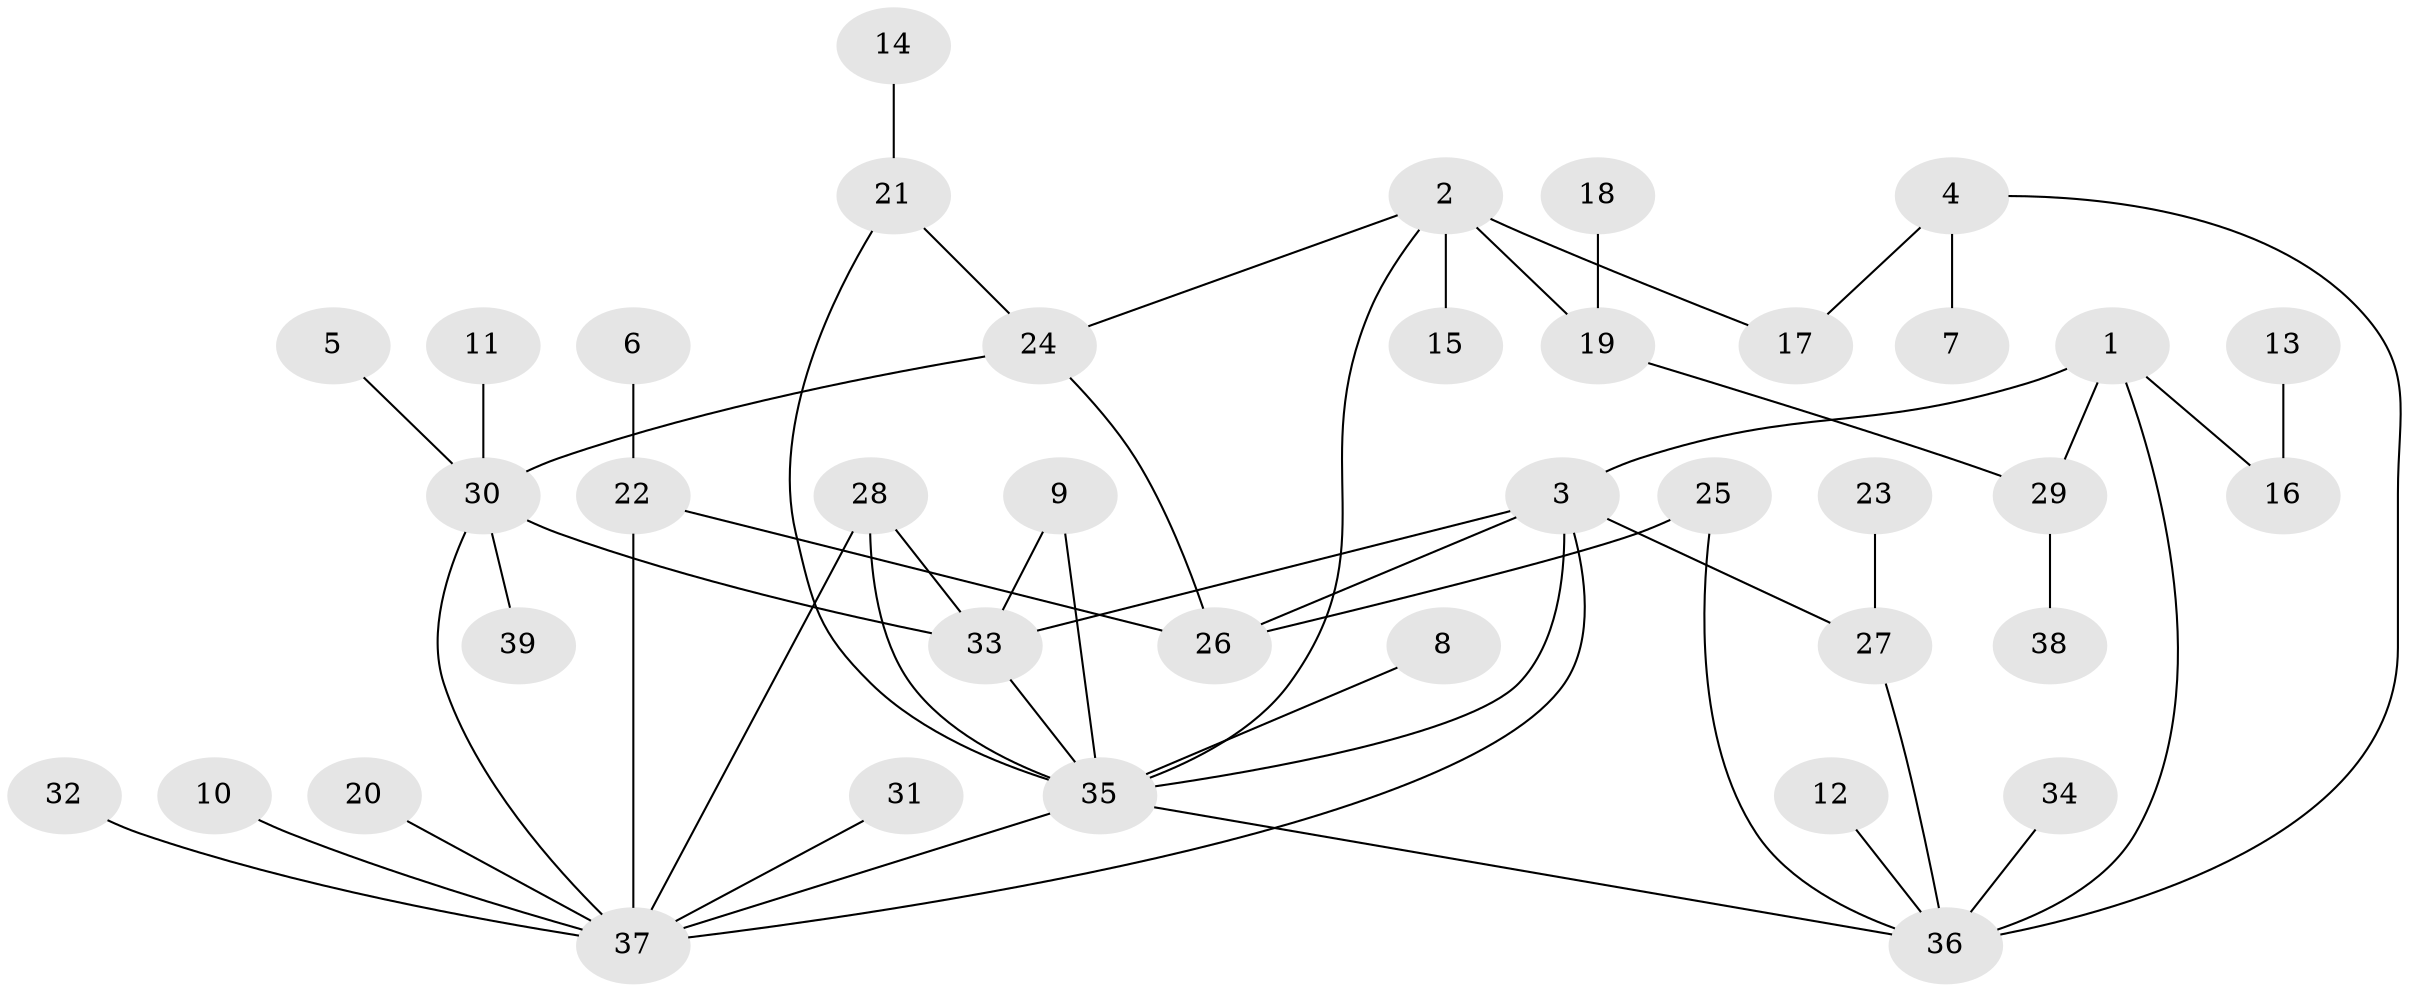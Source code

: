 // original degree distribution, {6: 0.025974025974025976, 4: 0.12987012987012986, 5: 0.025974025974025976, 9: 0.012987012987012988, 3: 0.22077922077922077, 2: 0.24675324675324675, 1: 0.33766233766233766}
// Generated by graph-tools (version 1.1) at 2025/25/03/09/25 03:25:31]
// undirected, 39 vertices, 53 edges
graph export_dot {
graph [start="1"]
  node [color=gray90,style=filled];
  1;
  2;
  3;
  4;
  5;
  6;
  7;
  8;
  9;
  10;
  11;
  12;
  13;
  14;
  15;
  16;
  17;
  18;
  19;
  20;
  21;
  22;
  23;
  24;
  25;
  26;
  27;
  28;
  29;
  30;
  31;
  32;
  33;
  34;
  35;
  36;
  37;
  38;
  39;
  1 -- 3 [weight=1.0];
  1 -- 16 [weight=1.0];
  1 -- 29 [weight=1.0];
  1 -- 36 [weight=1.0];
  2 -- 15 [weight=1.0];
  2 -- 17 [weight=1.0];
  2 -- 19 [weight=1.0];
  2 -- 24 [weight=1.0];
  2 -- 35 [weight=1.0];
  3 -- 26 [weight=1.0];
  3 -- 27 [weight=1.0];
  3 -- 33 [weight=1.0];
  3 -- 35 [weight=1.0];
  3 -- 37 [weight=1.0];
  4 -- 7 [weight=1.0];
  4 -- 17 [weight=1.0];
  4 -- 36 [weight=1.0];
  5 -- 30 [weight=1.0];
  6 -- 22 [weight=1.0];
  8 -- 35 [weight=1.0];
  9 -- 33 [weight=1.0];
  9 -- 35 [weight=1.0];
  10 -- 37 [weight=1.0];
  11 -- 30 [weight=1.0];
  12 -- 36 [weight=1.0];
  13 -- 16 [weight=1.0];
  14 -- 21 [weight=3.0];
  18 -- 19 [weight=1.0];
  19 -- 29 [weight=1.0];
  20 -- 37 [weight=1.0];
  21 -- 24 [weight=1.0];
  21 -- 35 [weight=1.0];
  22 -- 26 [weight=1.0];
  22 -- 37 [weight=1.0];
  23 -- 27 [weight=1.0];
  24 -- 26 [weight=1.0];
  24 -- 30 [weight=1.0];
  25 -- 26 [weight=1.0];
  25 -- 36 [weight=1.0];
  27 -- 36 [weight=1.0];
  28 -- 33 [weight=1.0];
  28 -- 35 [weight=1.0];
  28 -- 37 [weight=1.0];
  29 -- 38 [weight=1.0];
  30 -- 33 [weight=1.0];
  30 -- 37 [weight=1.0];
  30 -- 39 [weight=1.0];
  31 -- 37 [weight=1.0];
  32 -- 37 [weight=1.0];
  33 -- 35 [weight=1.0];
  34 -- 36 [weight=1.0];
  35 -- 36 [weight=1.0];
  35 -- 37 [weight=1.0];
}
